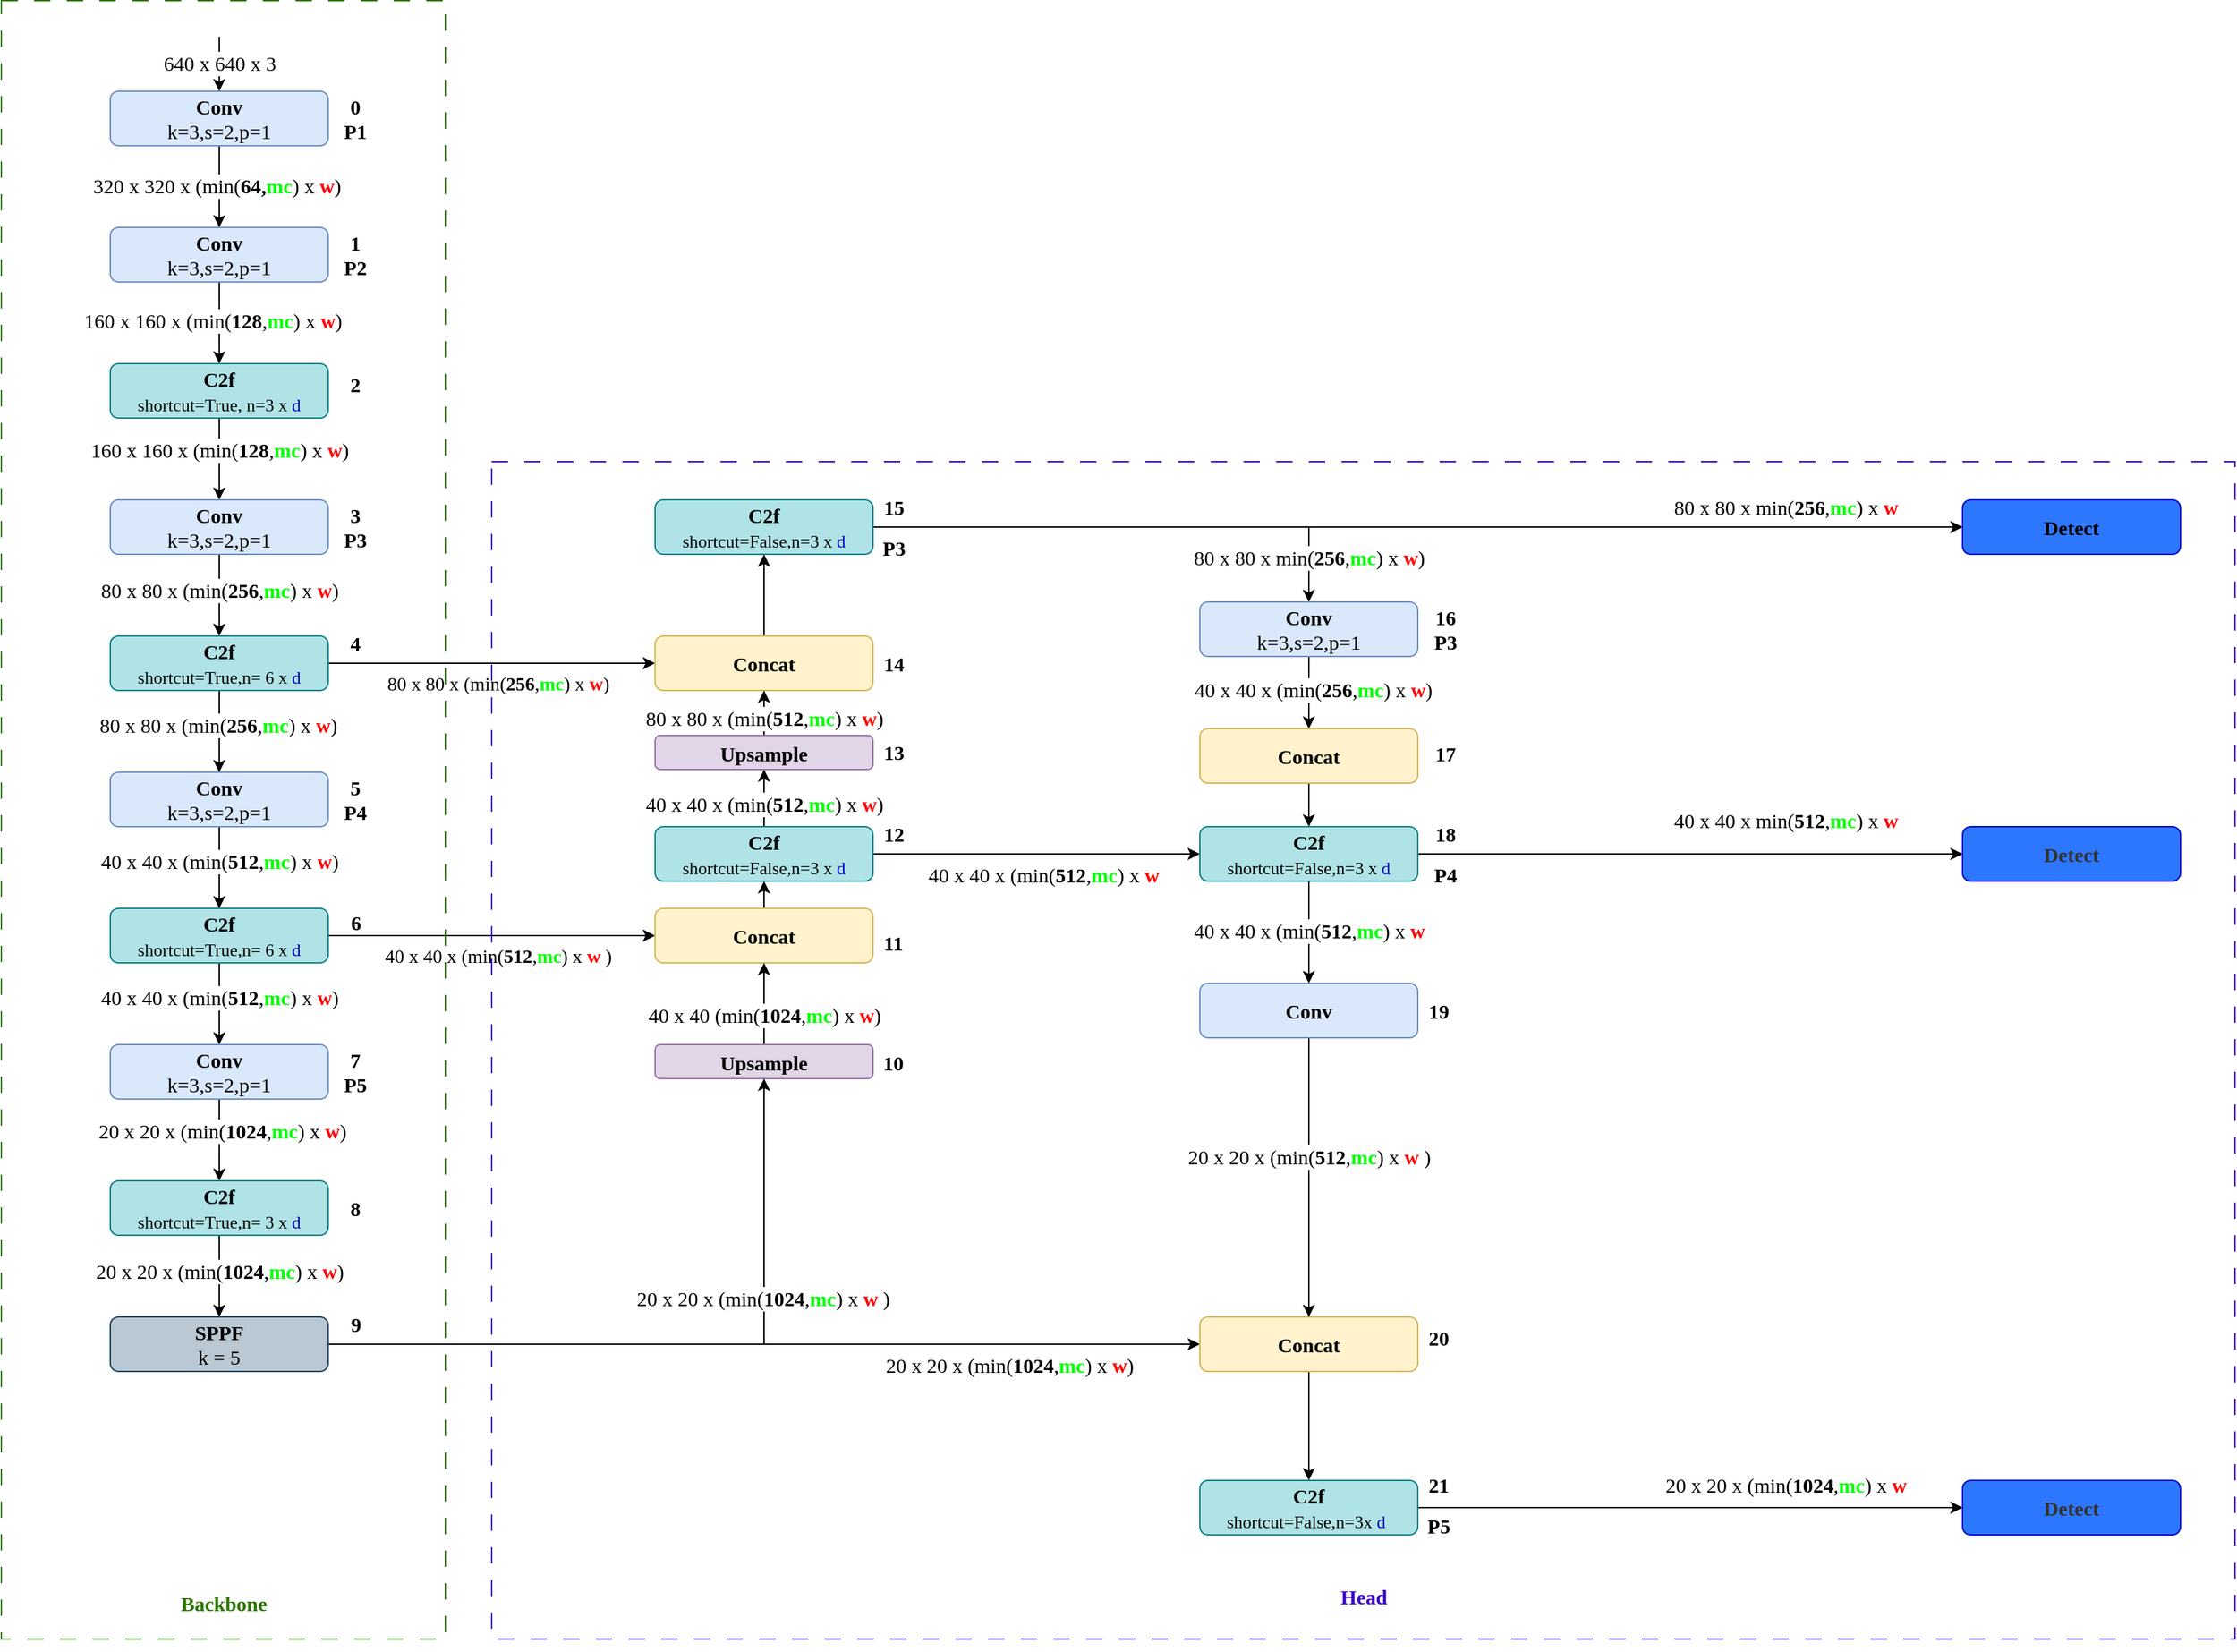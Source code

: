 <mxfile>
    <diagram id="m7DdTD2uF7JsQJq5TwqG" name="Page-1">
        <mxGraphModel dx="1920" dy="1423" grid="1" gridSize="10" guides="1" tooltips="1" connect="1" arrows="1" fold="1" page="0" pageScale="1" pageWidth="1200" pageHeight="1600" math="0" shadow="0">
            <root>
                <mxCell id="0"/>
                <mxCell id="1" parent="0"/>
                <mxCell id="4" value="" style="edgeStyle=none;html=1;fontFamily=Verdana;fontSize=15;" edge="1" parent="1" source="2" target="3">
                    <mxGeometry relative="1" as="geometry"/>
                </mxCell>
                <mxCell id="33" value="320 x 320 x (min(&lt;b&gt;64,&lt;font style=&quot;color: rgb(0, 255, 0);&quot;&gt;mc&lt;/font&gt;&lt;/b&gt;) x &lt;b&gt;&lt;font style=&quot;color: rgb(255, 0, 0);&quot;&gt;w&lt;/font&gt;&lt;/b&gt;)" style="edgeLabel;html=1;align=center;verticalAlign=middle;resizable=0;points=[];fontFamily=Verdana;fontSize=15;" vertex="1" connectable="0" parent="4">
                    <mxGeometry x="-0.033" y="-2" relative="1" as="geometry">
                        <mxPoint as="offset"/>
                    </mxGeometry>
                </mxCell>
                <mxCell id="2" value="&lt;b&gt;&lt;font&gt;Conv&lt;/font&gt;&lt;/b&gt;&lt;div&gt;&lt;font&gt;k=3,s=2,p=1&lt;/font&gt;&lt;/div&gt;" style="rounded=1;whiteSpace=wrap;html=1;fillColor=#dae8fc;strokeColor=#6c8ebf;fontFamily=Verdana;fontSize=15;" vertex="1" parent="1">
                    <mxGeometry x="80" y="80" width="160" height="40" as="geometry"/>
                </mxCell>
                <mxCell id="6" value="" style="edgeStyle=none;html=1;fontFamily=Verdana;fontSize=15;" edge="1" parent="1" source="3" target="5">
                    <mxGeometry relative="1" as="geometry"/>
                </mxCell>
                <mxCell id="36" value="160 x 160 x (min(&lt;b&gt;128&lt;/b&gt;,&lt;b&gt;&lt;font style=&quot;color: rgb(0, 255, 0);&quot;&gt;mc&lt;/font&gt;&lt;/b&gt;) x &lt;b&gt;&lt;font style=&quot;color: rgb(255, 0, 0);&quot;&gt;w&lt;/font&gt;&lt;/b&gt;)" style="edgeLabel;html=1;align=center;verticalAlign=middle;resizable=0;points=[];fontFamily=Verdana;fontSize=15;" vertex="1" connectable="0" parent="6">
                    <mxGeometry x="-0.283" y="-1" relative="1" as="geometry">
                        <mxPoint x="-4" y="6" as="offset"/>
                    </mxGeometry>
                </mxCell>
                <mxCell id="3" value="&lt;b&gt;&lt;font&gt;Conv&lt;/font&gt;&lt;/b&gt;&lt;div&gt;&lt;font&gt;k=3,s=2,p=1&lt;/font&gt;&lt;/div&gt;" style="rounded=1;whiteSpace=wrap;html=1;fillColor=#dae8fc;strokeColor=#6c8ebf;fontFamily=Verdana;fontSize=15;" vertex="1" parent="1">
                    <mxGeometry x="80" y="180" width="160" height="40" as="geometry"/>
                </mxCell>
                <mxCell id="8" value="" style="edgeStyle=none;html=1;fontFamily=Verdana;fontSize=15;" edge="1" parent="1" source="5" target="7">
                    <mxGeometry relative="1" as="geometry"/>
                </mxCell>
                <mxCell id="38" value="160 x 160 x (min(&lt;b&gt;128&lt;/b&gt;,&lt;b&gt;&lt;font style=&quot;color: rgb(0, 255, 0);&quot;&gt;mc&lt;/font&gt;&lt;/b&gt;) x &lt;b&gt;&lt;font style=&quot;color: rgb(255, 0, 0);&quot;&gt;w&lt;/font&gt;&lt;/b&gt;)" style="edgeLabel;html=1;align=center;verticalAlign=middle;resizable=0;points=[];fontFamily=Verdana;fontSize=15;" vertex="1" connectable="0" parent="8">
                    <mxGeometry x="-0.233" relative="1" as="geometry">
                        <mxPoint as="offset"/>
                    </mxGeometry>
                </mxCell>
                <mxCell id="5" value="&lt;b&gt;&lt;font&gt;C2f&lt;/font&gt;&lt;/b&gt;&lt;div&gt;&lt;font style=&quot;font-size: 13px;&quot;&gt;shortcut=True, n=3 x&amp;nbsp;&lt;font style=&quot;color: rgb(0, 0, 204);&quot;&gt;d&lt;/font&gt;&lt;/font&gt;&lt;/div&gt;" style="rounded=1;whiteSpace=wrap;html=1;fillColor=#b0e3e6;strokeColor=#0e8088;align=center;fontFamily=Verdana;fontSize=15;" vertex="1" parent="1">
                    <mxGeometry x="80" y="280" width="160" height="40" as="geometry"/>
                </mxCell>
                <mxCell id="10" value="" style="edgeStyle=none;html=1;fontFamily=Verdana;fontSize=15;" edge="1" parent="1" source="7" target="9">
                    <mxGeometry relative="1" as="geometry"/>
                </mxCell>
                <mxCell id="39" value="80 x 80 x (min(&lt;b&gt;256&lt;/b&gt;,&lt;b&gt;&lt;font style=&quot;color: rgb(0, 255, 0);&quot;&gt;mc&lt;/font&gt;&lt;/b&gt;) x &lt;b&gt;&lt;font style=&quot;color: rgb(255, 0, 0);&quot;&gt;w&lt;/font&gt;&lt;/b&gt;)" style="edgeLabel;html=1;align=center;verticalAlign=middle;resizable=0;points=[];fontFamily=Verdana;fontSize=15;" vertex="1" connectable="0" parent="10">
                    <mxGeometry x="-0.133" relative="1" as="geometry">
                        <mxPoint as="offset"/>
                    </mxGeometry>
                </mxCell>
                <mxCell id="7" value="&lt;b&gt;Conv&lt;/b&gt;&lt;div&gt;&lt;font&gt;k=3,s=2,p=1&lt;/font&gt;&lt;/div&gt;" style="rounded=1;whiteSpace=wrap;html=1;fillColor=#dae8fc;strokeColor=#6c8ebf;fontFamily=Verdana;fontSize=15;" vertex="1" parent="1">
                    <mxGeometry x="80" y="380" width="160" height="40" as="geometry"/>
                </mxCell>
                <mxCell id="12" value="" style="edgeStyle=none;html=1;fontFamily=Verdana;fontSize=15;" edge="1" parent="1" source="9" target="11">
                    <mxGeometry relative="1" as="geometry"/>
                </mxCell>
                <mxCell id="40" value="80 x 80 x (min(&lt;b&gt;256&lt;/b&gt;,&lt;b&gt;&lt;font style=&quot;color: rgb(0, 255, 0);&quot;&gt;mc&lt;/font&gt;&lt;/b&gt;) x &lt;b&gt;&lt;font style=&quot;color: rgb(255, 0, 0);&quot;&gt;w&lt;/font&gt;&lt;/b&gt;)" style="edgeLabel;html=1;align=center;verticalAlign=middle;resizable=0;points=[];fontFamily=Verdana;fontSize=15;" vertex="1" connectable="0" parent="12">
                    <mxGeometry x="-0.183" y="-1" relative="1" as="geometry">
                        <mxPoint as="offset"/>
                    </mxGeometry>
                </mxCell>
                <mxCell id="54" value="" style="edgeStyle=none;html=1;fontFamily=Verdana;fontSize=15;" edge="1" parent="1" source="9" target="53">
                    <mxGeometry relative="1" as="geometry"/>
                </mxCell>
                <mxCell id="9" value="&lt;b&gt;&lt;font&gt;C2f&lt;/font&gt;&lt;/b&gt;&lt;div&gt;&lt;font style=&quot;font-size: 13px;&quot;&gt;shortcut=True,n= 6 x &lt;font style=&quot;color: rgb(0, 0, 204);&quot;&gt;d&lt;/font&gt;&lt;/font&gt;&lt;/div&gt;" style="rounded=1;whiteSpace=wrap;html=1;fillColor=#b0e3e6;strokeColor=#0e8088;fontFamily=Verdana;fontSize=15;" vertex="1" parent="1">
                    <mxGeometry x="80" y="480" width="160" height="40" as="geometry"/>
                </mxCell>
                <mxCell id="14" value="" style="edgeStyle=none;html=1;fontFamily=Verdana;fontSize=15;" edge="1" parent="1" source="11" target="13">
                    <mxGeometry relative="1" as="geometry"/>
                </mxCell>
                <mxCell id="41" value="40 x 40 x (min(&lt;b&gt;512&lt;/b&gt;,&lt;b&gt;&lt;font style=&quot;color: rgb(0, 255, 0);&quot;&gt;mc&lt;/font&gt;&lt;/b&gt;) x &lt;b&gt;&lt;font style=&quot;color: rgb(255, 0, 0);&quot;&gt;w&lt;/font&gt;&lt;/b&gt;)" style="edgeLabel;html=1;align=center;verticalAlign=middle;resizable=0;points=[];fontFamily=Verdana;fontSize=15;" vertex="1" connectable="0" parent="14">
                    <mxGeometry x="-0.183" relative="1" as="geometry">
                        <mxPoint as="offset"/>
                    </mxGeometry>
                </mxCell>
                <mxCell id="11" value="&lt;b&gt;&lt;font&gt;Conv&lt;/font&gt;&lt;/b&gt;&lt;div&gt;&lt;font&gt;k=3,s=2,p=1&lt;/font&gt;&lt;/div&gt;" style="rounded=1;whiteSpace=wrap;html=1;fillColor=#dae8fc;strokeColor=#6c8ebf;fontFamily=Verdana;fontSize=15;" vertex="1" parent="1">
                    <mxGeometry x="80" y="580" width="160" height="40" as="geometry"/>
                </mxCell>
                <mxCell id="16" value="" style="edgeStyle=none;html=1;fontFamily=Verdana;fontSize=15;" edge="1" parent="1" source="13" target="15">
                    <mxGeometry relative="1" as="geometry"/>
                </mxCell>
                <mxCell id="42" value="40 x 40 x (min(&lt;b&gt;512&lt;/b&gt;,&lt;b&gt;&lt;font style=&quot;color: rgb(0, 255, 0);&quot;&gt;mc&lt;/font&gt;&lt;/b&gt;) x &lt;b&gt;&lt;font style=&quot;color: rgb(255, 0, 0);&quot;&gt;w&lt;/font&gt;&lt;/b&gt;)" style="edgeLabel;html=1;align=center;verticalAlign=middle;resizable=0;points=[];fontFamily=Verdana;fontSize=15;" vertex="1" connectable="0" parent="16">
                    <mxGeometry x="-0.033" y="-1" relative="1" as="geometry">
                        <mxPoint x="1" y="-4" as="offset"/>
                    </mxGeometry>
                </mxCell>
                <mxCell id="59" value="" style="edgeStyle=none;html=1;fontFamily=Verdana;fontSize=15;" edge="1" parent="1" source="13" target="58">
                    <mxGeometry relative="1" as="geometry"/>
                </mxCell>
                <mxCell id="13" value="&lt;b&gt;&lt;font&gt;C2f&lt;/font&gt;&lt;/b&gt;&lt;div&gt;&lt;font style=&quot;font-size: 13px;&quot;&gt;shortcut=True,n= 6 x &lt;font style=&quot;color: rgb(0, 0, 204);&quot;&gt;d&lt;/font&gt;&lt;/font&gt;&lt;/div&gt;" style="rounded=1;whiteSpace=wrap;html=1;fillColor=#b0e3e6;strokeColor=#0e8088;fontFamily=Verdana;fontSize=15;" vertex="1" parent="1">
                    <mxGeometry x="80" y="680" width="160" height="40" as="geometry"/>
                </mxCell>
                <mxCell id="18" value="" style="edgeStyle=none;html=1;fontFamily=Verdana;fontSize=15;" edge="1" parent="1" source="15" target="17">
                    <mxGeometry relative="1" as="geometry"/>
                </mxCell>
                <mxCell id="43" value="20 x 20 x (min(&lt;b&gt;1024&lt;/b&gt;,&lt;b&gt;&lt;font style=&quot;color: rgb(0, 255, 0);&quot;&gt;mc&lt;/font&gt;&lt;/b&gt;) x &lt;b&gt;&lt;font style=&quot;color: rgb(255, 0, 0);&quot;&gt;w&lt;/font&gt;&lt;/b&gt;)" style="edgeLabel;html=1;align=center;verticalAlign=middle;resizable=0;points=[];fontFamily=Verdana;fontSize=15;" vertex="1" connectable="0" parent="18">
                    <mxGeometry x="-0.233" y="2" relative="1" as="geometry">
                        <mxPoint as="offset"/>
                    </mxGeometry>
                </mxCell>
                <mxCell id="15" value="&lt;b&gt;&lt;font&gt;Conv&lt;/font&gt;&lt;/b&gt;&lt;div&gt;&lt;font&gt;k=3,s=2,p=1&lt;/font&gt;&lt;/div&gt;" style="rounded=1;whiteSpace=wrap;html=1;fillColor=#dae8fc;strokeColor=#6c8ebf;fontFamily=Verdana;fontSize=15;" vertex="1" parent="1">
                    <mxGeometry x="80" y="780" width="160" height="40" as="geometry"/>
                </mxCell>
                <mxCell id="20" value="" style="edgeStyle=none;html=1;fontFamily=Verdana;fontSize=15;" edge="1" parent="1" source="17" target="19">
                    <mxGeometry relative="1" as="geometry"/>
                </mxCell>
                <mxCell id="44" value="20 x 20 x (min(&lt;b&gt;1024&lt;/b&gt;,&lt;b&gt;&lt;font style=&quot;color: rgb(0, 255, 0);&quot;&gt;mc&lt;/font&gt;&lt;/b&gt;) x &lt;b&gt;&lt;font style=&quot;color: rgb(255, 0, 0);&quot;&gt;w&lt;/font&gt;&lt;/b&gt;)" style="edgeLabel;html=1;align=center;verticalAlign=middle;resizable=0;points=[];fontFamily=Verdana;fontSize=15;" vertex="1" connectable="0" parent="20">
                    <mxGeometry x="-0.133" relative="1" as="geometry">
                        <mxPoint as="offset"/>
                    </mxGeometry>
                </mxCell>
                <mxCell id="17" value="&lt;b&gt;&lt;font&gt;C2f&lt;/font&gt;&lt;/b&gt;&lt;div&gt;&lt;span style=&quot;background-color: transparent;&quot;&gt;&lt;font style=&quot;font-size: 13px;&quot;&gt;shortcut=True,n= 3 x&amp;nbsp;&lt;font style=&quot;color: rgb(0, 0, 204);&quot;&gt;d&lt;/font&gt;&lt;/font&gt;&lt;/span&gt;&lt;/div&gt;" style="rounded=1;whiteSpace=wrap;html=1;fillColor=#b0e3e6;strokeColor=#0e8088;fontFamily=Verdana;fontSize=15;" vertex="1" parent="1">
                    <mxGeometry x="80" y="880" width="160" height="40" as="geometry"/>
                </mxCell>
                <mxCell id="81" value="" style="edgeStyle=none;html=1;fontFamily=Verdana;fontSize=15;" edge="1" parent="1" source="19" target="80">
                    <mxGeometry relative="1" as="geometry"/>
                </mxCell>
                <mxCell id="19" value="&lt;b&gt;&lt;font&gt;SPPF&lt;/font&gt;&lt;/b&gt;&lt;div&gt;&lt;font&gt;k = 5&lt;/font&gt;&lt;/div&gt;" style="rounded=1;whiteSpace=wrap;html=1;fillColor=#bac8d3;strokeColor=#23445d;fontFamily=Verdana;fontSize=15;" vertex="1" parent="1">
                    <mxGeometry x="80" y="980" width="160" height="40" as="geometry"/>
                </mxCell>
                <mxCell id="21" value="" style="endArrow=classic;html=1;entryX=0.5;entryY=0;entryDx=0;entryDy=0;rounded=1;curved=0;verticalAlign=middle;horizontal=1;fontFamily=Verdana;fontSize=15;" edge="1" parent="1" target="2">
                    <mxGeometry width="50" height="50" relative="1" as="geometry">
                        <mxPoint x="160" y="40" as="sourcePoint"/>
                        <mxPoint x="134.72" y="80" as="targetPoint"/>
                    </mxGeometry>
                </mxCell>
                <mxCell id="26" value="Text" style="edgeLabel;html=1;align=center;verticalAlign=middle;resizable=0;points=[];fontFamily=Verdana;fontSize=15;" vertex="1" connectable="0" parent="21">
                    <mxGeometry x="-0.067" relative="1" as="geometry">
                        <mxPoint as="offset"/>
                    </mxGeometry>
                </mxCell>
                <mxCell id="27" value="640 x 640 x 3" style="edgeLabel;html=1;align=center;verticalAlign=middle;resizable=0;points=[];fontFamily=Verdana;fontSize=15;" vertex="1" connectable="0" parent="21">
                    <mxGeometry x="-0.067" y="3" relative="1" as="geometry">
                        <mxPoint x="-3" as="offset"/>
                    </mxGeometry>
                </mxCell>
                <mxCell id="28" value="&lt;b&gt;&lt;font&gt;0&lt;/font&gt;&lt;/b&gt;&lt;div&gt;&lt;b&gt;&lt;font&gt;P1&lt;/font&gt;&lt;/b&gt;&lt;/div&gt;" style="text;html=1;align=center;verticalAlign=middle;whiteSpace=wrap;rounded=0;fontFamily=Verdana;fontSize=15;" vertex="1" parent="1">
                    <mxGeometry x="230" y="85" width="60" height="30" as="geometry"/>
                </mxCell>
                <mxCell id="29" value="&lt;font&gt;&lt;b&gt;1&lt;/b&gt;&lt;br&gt;&lt;/font&gt;&lt;div&gt;&lt;b&gt;&lt;font&gt;P2&lt;/font&gt;&lt;/b&gt;&lt;/div&gt;" style="text;html=1;align=center;verticalAlign=middle;whiteSpace=wrap;rounded=0;fontFamily=Verdana;fontSize=15;" vertex="1" parent="1">
                    <mxGeometry x="245" y="185" width="30" height="30" as="geometry"/>
                </mxCell>
                <mxCell id="30" value="&lt;b style=&quot;background-color: transparent;&quot;&gt;&lt;font&gt;2&lt;/font&gt;&lt;/b&gt;" style="text;html=1;align=center;verticalAlign=middle;whiteSpace=wrap;rounded=0;fontFamily=Verdana;fontSize=15;" vertex="1" parent="1">
                    <mxGeometry x="230" y="280" width="60" height="30" as="geometry"/>
                </mxCell>
                <mxCell id="31" value="&lt;font&gt;&lt;b&gt;3&lt;/b&gt;&lt;br&gt;&lt;/font&gt;&lt;div&gt;&lt;b&gt;&lt;font&gt;P3&lt;/font&gt;&lt;/b&gt;&lt;/div&gt;" style="text;html=1;align=center;verticalAlign=middle;whiteSpace=wrap;rounded=0;fontFamily=Verdana;fontSize=15;" vertex="1" parent="1">
                    <mxGeometry x="230" y="385" width="60" height="30" as="geometry"/>
                </mxCell>
                <mxCell id="32" value="&lt;font&gt;&lt;b&gt;4&lt;/b&gt;&lt;/font&gt;" style="text;html=1;align=center;verticalAlign=middle;whiteSpace=wrap;rounded=0;fontFamily=Verdana;fontSize=15;" vertex="1" parent="1">
                    <mxGeometry x="230" y="470" width="60" height="30" as="geometry"/>
                </mxCell>
                <mxCell id="45" value="&lt;font&gt;&lt;b&gt;5&lt;/b&gt;&lt;/font&gt;&lt;div&gt;&lt;font&gt;&lt;b&gt;P4&lt;/b&gt;&lt;/font&gt;&lt;/div&gt;" style="text;html=1;align=center;verticalAlign=middle;whiteSpace=wrap;rounded=0;fontFamily=Verdana;fontSize=15;" vertex="1" parent="1">
                    <mxGeometry x="230" y="585" width="60" height="30" as="geometry"/>
                </mxCell>
                <mxCell id="47" value="&lt;font&gt;&lt;b&gt;7&lt;/b&gt;&lt;/font&gt;&lt;div&gt;&lt;font&gt;&lt;b&gt;P5&lt;/b&gt;&lt;/font&gt;&lt;/div&gt;" style="text;html=1;align=center;verticalAlign=middle;whiteSpace=wrap;rounded=0;fontFamily=Verdana;fontSize=15;" vertex="1" parent="1">
                    <mxGeometry x="230" y="785" width="60" height="30" as="geometry"/>
                </mxCell>
                <mxCell id="48" value="&lt;font&gt;&lt;b&gt;8&lt;/b&gt;&lt;/font&gt;" style="text;html=1;align=center;verticalAlign=middle;whiteSpace=wrap;rounded=0;fontFamily=Verdana;fontSize=15;" vertex="1" parent="1">
                    <mxGeometry x="230" y="885" width="60" height="30" as="geometry"/>
                </mxCell>
                <mxCell id="63" value="" style="edgeStyle=none;html=1;fontFamily=Verdana;fontSize=15;" edge="1" parent="1" source="53" target="62">
                    <mxGeometry relative="1" as="geometry"/>
                </mxCell>
                <mxCell id="53" value="&lt;b&gt;Concat&lt;/b&gt;" style="rounded=1;whiteSpace=wrap;html=1;fillColor=#fff2cc;strokeColor=#d6b656;fontFamily=Verdana;fontSize=15;" vertex="1" parent="1">
                    <mxGeometry x="480" y="480" width="160" height="40" as="geometry"/>
                </mxCell>
                <mxCell id="55" value="&lt;font style=&quot;font-size: 14px;&quot;&gt;80 x 80 x (min(&lt;b&gt;256&lt;/b&gt;,&lt;b&gt;&lt;font style=&quot;color: rgb(0, 255, 0);&quot;&gt;mc&lt;/font&gt;&lt;/b&gt;) x &lt;b&gt;&lt;font style=&quot;color: rgb(255, 0, 0);&quot;&gt;w&lt;/font&gt;&lt;/b&gt;)&lt;/font&gt;" style="text;html=1;align=center;verticalAlign=middle;whiteSpace=wrap;rounded=0;fontFamily=Verdana;fontSize=15;" vertex="1" parent="1">
                    <mxGeometry x="245" y="500" width="240" height="30" as="geometry"/>
                </mxCell>
                <mxCell id="65" value="" style="edgeStyle=none;html=1;fontFamily=Verdana;fontSize=15;" edge="1" parent="1" source="58" target="64">
                    <mxGeometry relative="1" as="geometry"/>
                </mxCell>
                <mxCell id="58" value="&lt;b&gt;Concat&lt;/b&gt;" style="rounded=1;whiteSpace=wrap;html=1;fillColor=#fff2cc;strokeColor=#d6b656;fontFamily=Verdana;fontSize=15;" vertex="1" parent="1">
                    <mxGeometry x="480" y="680" width="160" height="40" as="geometry"/>
                </mxCell>
                <mxCell id="60" value="&lt;font style=&quot;font-size: 14px;&quot;&gt;40 x 40 x (min(&lt;b&gt;&lt;font style=&quot;color: rgb(0, 0, 0);&quot;&gt;512&lt;/font&gt;&lt;/b&gt;,&lt;b&gt;&lt;font style=&quot;color: rgb(0, 255, 0);&quot;&gt;mc&lt;/font&gt;&lt;/b&gt;) x &lt;b&gt;&lt;font style=&quot;color: rgb(255, 0, 0);&quot;&gt;w &lt;/font&gt;&lt;/b&gt;)&lt;/font&gt;" style="text;html=1;align=center;verticalAlign=middle;whiteSpace=wrap;rounded=0;fontFamily=Verdana;fontSize=15;" vertex="1" parent="1">
                    <mxGeometry x="245" y="710" width="240" height="10" as="geometry"/>
                </mxCell>
                <mxCell id="99" value="" style="edgeStyle=none;html=1;fontFamily=Verdana;fontSize=15;" edge="1" parent="1" source="62" target="98">
                    <mxGeometry relative="1" as="geometry">
                        <Array as="points">
                            <mxPoint x="680" y="400"/>
                        </Array>
                    </mxGeometry>
                </mxCell>
                <mxCell id="62" value="&lt;b&gt;&lt;font&gt;C2f&lt;/font&gt;&lt;/b&gt;&lt;div&gt;&lt;font style=&quot;font-size: 13px;&quot;&gt;shortcut=False,n=3 x &lt;font style=&quot;color: rgb(0, 0, 204);&quot;&gt;d&lt;/font&gt;&lt;/font&gt;&lt;/div&gt;" style="rounded=1;whiteSpace=wrap;html=1;fillColor=#b0e3e6;strokeColor=#0e8088;fontFamily=Verdana;fontSize=15;" vertex="1" parent="1">
                    <mxGeometry x="480" y="380" width="160" height="40" as="geometry"/>
                </mxCell>
                <mxCell id="75" value="" style="edgeStyle=none;html=1;fontFamily=Verdana;fontSize=15;" edge="1" parent="1" source="64" target="74">
                    <mxGeometry relative="1" as="geometry"/>
                </mxCell>
                <mxCell id="85" value="40 x 40 x (min(&lt;b&gt;512&lt;/b&gt;,&lt;b&gt;&lt;font style=&quot;color: rgb(0, 255, 0);&quot;&gt;mc&lt;/font&gt;&lt;/b&gt;) x &lt;b&gt;&lt;font style=&quot;color: rgb(255, 0, 0);&quot;&gt;w&lt;/font&gt;&lt;/b&gt;)" style="edgeLabel;html=1;align=center;verticalAlign=middle;resizable=0;points=[];fontFamily=Verdana;fontSize=15;" vertex="1" connectable="0" parent="75">
                    <mxGeometry x="-0.156" relative="1" as="geometry">
                        <mxPoint as="offset"/>
                    </mxGeometry>
                </mxCell>
                <mxCell id="90" value="" style="edgeStyle=none;html=1;fontFamily=Verdana;fontSize=15;" edge="1" parent="1" source="64" target="89">
                    <mxGeometry relative="1" as="geometry"/>
                </mxCell>
                <mxCell id="64" value="&lt;b&gt;&lt;font&gt;C2f&lt;/font&gt;&lt;/b&gt;&lt;div&gt;&lt;font style=&quot;font-size: 13px;&quot;&gt;shortcut=False,n=3 x&amp;nbsp;&lt;font style=&quot;color: rgb(0, 0, 204);&quot;&gt;d&lt;/font&gt;&lt;/font&gt;&lt;/div&gt;" style="rounded=1;whiteSpace=wrap;html=1;fillColor=#b0e3e6;strokeColor=#0e8088;fontFamily=Verdana;fontSize=15;" vertex="1" parent="1">
                    <mxGeometry x="480" y="620" width="160" height="40" as="geometry"/>
                </mxCell>
                <mxCell id="76" value="" style="edgeStyle=none;html=1;fontFamily=Verdana;fontSize=15;" edge="1" parent="1" source="74" target="53">
                    <mxGeometry relative="1" as="geometry"/>
                </mxCell>
                <mxCell id="86" value="80 x 80 x (min(&lt;b&gt;512&lt;/b&gt;,&lt;b&gt;&lt;font style=&quot;color: rgb(0, 255, 0);&quot;&gt;mc&lt;/font&gt;&lt;/b&gt;) x &lt;b&gt;&lt;font style=&quot;color: rgb(255, 0, 0);&quot;&gt;w&lt;/font&gt;&lt;/b&gt;)" style="edgeLabel;html=1;align=center;verticalAlign=middle;resizable=0;points=[];fontFamily=Verdana;fontSize=15;" vertex="1" connectable="0" parent="76">
                    <mxGeometry x="-0.167" relative="1" as="geometry">
                        <mxPoint as="offset"/>
                    </mxGeometry>
                </mxCell>
                <mxCell id="74" value="&lt;b&gt;Upsample&lt;/b&gt;" style="rounded=1;whiteSpace=wrap;html=1;fillColor=#e1d5e7;strokeColor=#9673a6;fontFamily=Verdana;fontSize=15;" vertex="1" parent="1">
                    <mxGeometry x="480" y="553" width="160" height="25" as="geometry"/>
                </mxCell>
                <mxCell id="78" value="" style="edgeStyle=none;html=1;fontFamily=Verdana;fontSize=15;" edge="1" parent="1" source="77" target="58">
                    <mxGeometry relative="1" as="geometry"/>
                </mxCell>
                <mxCell id="84" value="40 x 40 (min(&lt;b&gt;1024&lt;/b&gt;,&lt;b&gt;&lt;font style=&quot;color: rgb(0, 255, 0);&quot;&gt;mc&lt;/font&gt;&lt;/b&gt;) x &lt;b&gt;&lt;font style=&quot;color: rgb(255, 0, 0);&quot;&gt;w&lt;/font&gt;&lt;/b&gt;)" style="edgeLabel;html=1;align=center;verticalAlign=middle;resizable=0;points=[];fontFamily=Verdana;fontSize=15;" vertex="1" connectable="0" parent="78">
                    <mxGeometry x="-0.244" relative="1" as="geometry">
                        <mxPoint as="offset"/>
                    </mxGeometry>
                </mxCell>
                <mxCell id="77" value="&lt;b&gt;Upsample&lt;/b&gt;" style="rounded=1;whiteSpace=wrap;html=1;fillColor=#e1d5e7;strokeColor=#9673a6;fontFamily=Verdana;fontSize=15;" vertex="1" parent="1">
                    <mxGeometry x="480" y="780" width="160" height="25" as="geometry"/>
                </mxCell>
                <mxCell id="107" value="" style="edgeStyle=none;html=1;fontFamily=Verdana;fontSize=15;" edge="1" parent="1" source="80" target="106">
                    <mxGeometry relative="1" as="geometry"/>
                </mxCell>
                <mxCell id="80" value="&lt;b&gt;Concat&lt;/b&gt;" style="rounded=1;whiteSpace=wrap;html=1;fillColor=#fff2cc;strokeColor=#d6b656;fontFamily=Verdana;fontSize=15;" vertex="1" parent="1">
                    <mxGeometry x="880" y="980" width="160" height="40" as="geometry"/>
                </mxCell>
                <mxCell id="82" value="" style="endArrow=classic;html=1;entryX=0.5;entryY=1;entryDx=0;entryDy=0;fontFamily=Verdana;fontSize=15;" edge="1" parent="1" target="77">
                    <mxGeometry width="50" height="50" relative="1" as="geometry">
                        <mxPoint x="560" y="1000" as="sourcePoint"/>
                        <mxPoint x="470" y="950" as="targetPoint"/>
                    </mxGeometry>
                </mxCell>
                <mxCell id="83" value="20 x 20 x (min(&lt;b&gt;1024&lt;/b&gt;,&lt;b&gt;&lt;font style=&quot;color: rgb(0, 255, 0);&quot;&gt;mc&lt;/font&gt;&lt;/b&gt;) x &lt;b&gt;&lt;font style=&quot;color: rgb(255, 0, 0);&quot;&gt;w &lt;/font&gt;&lt;/b&gt;)" style="edgeLabel;html=1;align=center;verticalAlign=middle;resizable=0;points=[];fontFamily=Verdana;fontSize=15;" vertex="1" connectable="0" parent="82">
                    <mxGeometry x="-0.644" y="1" relative="1" as="geometry">
                        <mxPoint as="offset"/>
                    </mxGeometry>
                </mxCell>
                <mxCell id="87" value="&lt;font&gt;&lt;b&gt;10&lt;/b&gt;&lt;/font&gt;" style="text;html=1;align=center;verticalAlign=middle;whiteSpace=wrap;rounded=0;fontFamily=Verdana;fontSize=15;" vertex="1" parent="1">
                    <mxGeometry x="625" y="777.5" width="60" height="30" as="geometry"/>
                </mxCell>
                <mxCell id="88" value="&lt;font&gt;&lt;b&gt;11&lt;/b&gt;&lt;/font&gt;" style="text;html=1;align=center;verticalAlign=middle;whiteSpace=wrap;rounded=0;fontFamily=Verdana;fontSize=15;" vertex="1" parent="1">
                    <mxGeometry x="625" y="690" width="60" height="30" as="geometry"/>
                </mxCell>
                <mxCell id="103" value="" style="edgeStyle=none;html=1;fontFamily=Verdana;fontSize=15;" edge="1" parent="1" source="89" target="102">
                    <mxGeometry relative="1" as="geometry"/>
                </mxCell>
                <mxCell id="121" value="40 x 40 x (min(&lt;b&gt;512&lt;/b&gt;,&lt;b&gt;&lt;font style=&quot;color: rgb(0, 255, 0);&quot;&gt;mc&lt;/font&gt;&lt;/b&gt;) x &lt;b&gt;&lt;font style=&quot;color: rgb(255, 0, 0);&quot;&gt;w&lt;/font&gt;&lt;/b&gt;" style="edgeLabel;html=1;align=center;verticalAlign=middle;resizable=0;points=[];fontFamily=Verdana;fontSize=15;" vertex="1" connectable="0" parent="103">
                    <mxGeometry x="-0.048" relative="1" as="geometry">
                        <mxPoint as="offset"/>
                    </mxGeometry>
                </mxCell>
                <mxCell id="128" value="" style="edgeStyle=none;html=1;fontFamily=Verdana;fontSize=15;" edge="1" parent="1" source="89" target="127">
                    <mxGeometry relative="1" as="geometry"/>
                </mxCell>
                <mxCell id="89" value="&lt;font&gt;&lt;b&gt;C2f&lt;/b&gt;&lt;/font&gt;&lt;div&gt;&lt;font style=&quot;font-size: 13px;&quot;&gt;shortcut=False,n=3 x &lt;font style=&quot;color: rgb(0, 0, 204);&quot;&gt;d&lt;/font&gt;&lt;/font&gt;&lt;/div&gt;" style="rounded=1;whiteSpace=wrap;html=1;fillColor=#b0e3e6;strokeColor=#0e8088;fontFamily=Verdana;fontSize=15;" vertex="1" parent="1">
                    <mxGeometry x="880" y="620" width="160" height="40" as="geometry"/>
                </mxCell>
                <mxCell id="91" value="&lt;font&gt;&lt;b&gt;12&lt;/b&gt;&lt;/font&gt;" style="text;html=1;align=center;verticalAlign=middle;resizable=0;points=[];autosize=1;strokeColor=none;fillColor=none;fontFamily=Verdana;fontSize=15;" vertex="1" parent="1">
                    <mxGeometry x="635" y="610" width="40" height="30" as="geometry"/>
                </mxCell>
                <mxCell id="92" value="&lt;b&gt;&lt;font&gt;6&lt;/font&gt;&lt;/b&gt;" style="text;html=1;align=center;verticalAlign=middle;resizable=0;points=[];autosize=1;strokeColor=none;fillColor=none;fontFamily=Verdana;fontSize=15;" vertex="1" parent="1">
                    <mxGeometry x="245" y="675" width="30" height="30" as="geometry"/>
                </mxCell>
                <mxCell id="93" value="&lt;font&gt;&lt;b&gt;9&lt;/b&gt;&lt;/font&gt;" style="text;html=1;align=center;verticalAlign=middle;resizable=0;points=[];autosize=1;strokeColor=none;fillColor=none;fontFamily=Verdana;fontSize=15;" vertex="1" parent="1">
                    <mxGeometry x="245" y="970" width="30" height="30" as="geometry"/>
                </mxCell>
                <mxCell id="94" value="&lt;font&gt;40 x 40 x (min(&lt;b&gt;512&lt;/b&gt;,&lt;b&gt;&lt;font style=&quot;color: rgb(0, 255, 0);&quot;&gt;mc&lt;/font&gt;&lt;/b&gt;) x &lt;b&gt;&lt;font style=&quot;color: rgb(255, 0, 0);&quot;&gt;w&lt;/font&gt;&lt;/b&gt;&lt;/font&gt;" style="text;html=1;align=center;verticalAlign=middle;resizable=0;points=[];autosize=1;strokeColor=none;fillColor=none;fontFamily=Verdana;fontSize=15;" vertex="1" parent="1">
                    <mxGeometry x="640" y="640" width="250" height="30" as="geometry"/>
                </mxCell>
                <mxCell id="95" value="&lt;font&gt;20 x 20 x (min(&lt;b&gt;1024&lt;/b&gt;,&lt;b&gt;&lt;font style=&quot;color: rgb(0, 255, 0);&quot;&gt;mc&lt;/font&gt;&lt;/b&gt;) x &lt;b&gt;&lt;font style=&quot;color: rgb(255, 0, 0);&quot;&gt;w&lt;/font&gt;&lt;/b&gt;)&lt;/font&gt;" style="text;html=1;align=center;verticalAlign=middle;resizable=0;points=[];autosize=1;strokeColor=none;fillColor=none;fontFamily=Verdana;fontSize=15;" vertex="1" parent="1">
                    <mxGeometry x="610" y="1000" width="260" height="30" as="geometry"/>
                </mxCell>
                <mxCell id="96" value="&lt;b&gt;&lt;font&gt;13&lt;/font&gt;&lt;/b&gt;" style="text;html=1;align=center;verticalAlign=middle;resizable=0;points=[];autosize=1;strokeColor=none;fillColor=none;fontFamily=Verdana;fontSize=15;" vertex="1" parent="1">
                    <mxGeometry x="635" y="550" width="40" height="30" as="geometry"/>
                </mxCell>
                <mxCell id="97" value="&lt;b&gt;&lt;font&gt;14&lt;/font&gt;&lt;/b&gt;" style="text;html=1;align=center;verticalAlign=middle;resizable=0;points=[];autosize=1;strokeColor=none;fillColor=none;fontFamily=Verdana;fontSize=15;" vertex="1" parent="1">
                    <mxGeometry x="635" y="485" width="40" height="30" as="geometry"/>
                </mxCell>
                <mxCell id="98" value="&lt;b&gt;Detect&lt;/b&gt;" style="rounded=1;whiteSpace=wrap;html=1;fontFamily=Verdana;fontSize=15;fillColor=#2D77FF;strokeColor=#0000CC;" vertex="1" parent="1">
                    <mxGeometry x="1440" y="380" width="160" height="40" as="geometry"/>
                </mxCell>
                <mxCell id="100" value="&lt;b&gt;&lt;font&gt;15&lt;/font&gt;&lt;/b&gt;" style="text;html=1;align=center;verticalAlign=middle;resizable=0;points=[];autosize=1;strokeColor=none;fillColor=none;fontFamily=Verdana;fontSize=15;" vertex="1" parent="1">
                    <mxGeometry x="635" y="370" width="40" height="30" as="geometry"/>
                </mxCell>
                <mxCell id="101" value="&lt;font&gt;&lt;b&gt;P3&lt;/b&gt;&lt;/font&gt;" style="text;html=1;align=center;verticalAlign=middle;resizable=0;points=[];autosize=1;strokeColor=none;fillColor=none;fontFamily=Verdana;fontSize=15;" vertex="1" parent="1">
                    <mxGeometry x="630" y="400" width="50" height="30" as="geometry"/>
                </mxCell>
                <mxCell id="105" value="" style="edgeStyle=none;html=1;entryX=0.5;entryY=0;entryDx=0;entryDy=0;fontFamily=Verdana;fontSize=15;" edge="1" parent="1" source="102" target="80">
                    <mxGeometry relative="1" as="geometry">
                        <mxPoint x="685" y="860" as="targetPoint"/>
                    </mxGeometry>
                </mxCell>
                <mxCell id="120" value="20 x 20 x (min(&lt;b&gt;512&lt;/b&gt;,&lt;b&gt;&lt;font style=&quot;color: rgb(0, 255, 0);&quot;&gt;mc&lt;/font&gt;&lt;/b&gt;) x &lt;b&gt;&lt;font style=&quot;color: rgb(255, 0, 0);&quot;&gt;w &lt;/font&gt;&lt;/b&gt;)" style="edgeLabel;html=1;align=center;verticalAlign=middle;resizable=0;points=[];fontFamily=Verdana;fontSize=15;" vertex="1" connectable="0" parent="105">
                    <mxGeometry x="-0.152" relative="1" as="geometry">
                        <mxPoint as="offset"/>
                    </mxGeometry>
                </mxCell>
                <mxCell id="102" value="&lt;b&gt;Conv&lt;/b&gt;" style="rounded=1;whiteSpace=wrap;html=1;fillColor=#dae8fc;strokeColor=#6c8ebf;fontFamily=Verdana;fontSize=15;" vertex="1" parent="1">
                    <mxGeometry x="880" y="735" width="160" height="40" as="geometry"/>
                </mxCell>
                <mxCell id="110" value="" style="edgeStyle=none;html=1;fontFamily=Verdana;fontSize=15;" edge="1" parent="1" source="106" target="109">
                    <mxGeometry relative="1" as="geometry"/>
                </mxCell>
                <mxCell id="106" value="&lt;b&gt;C2f&lt;/b&gt;&lt;div&gt;&lt;font&gt;&lt;font style=&quot;font-size: 13px;&quot;&gt;shortcut=False,n=3x&amp;nbsp;&lt;font style=&quot;color: rgb(0, 0, 204);&quot;&gt;d&lt;/font&gt;&lt;/font&gt;&lt;font style=&quot;font-weight: bold; color: rgb(0, 0, 204);&quot;&gt;&lt;span&gt;&amp;nbsp;&lt;/span&gt;&lt;/font&gt;&lt;/font&gt;&lt;/div&gt;" style="rounded=1;whiteSpace=wrap;html=1;fillColor=#b0e3e6;strokeColor=#0e8088;fontFamily=Verdana;fontSize=15;" vertex="1" parent="1">
                    <mxGeometry x="880" y="1100" width="160" height="40" as="geometry"/>
                </mxCell>
                <mxCell id="109" value="&lt;b&gt;Detect&lt;/b&gt;" style="rounded=1;whiteSpace=wrap;html=1;fillColor=#2D77FF;strokeColor=#0000CC;fontColor=#333333;fontFamily=Verdana;fontSize=15;" vertex="1" parent="1">
                    <mxGeometry x="1440" y="1100" width="160" height="40" as="geometry"/>
                </mxCell>
                <mxCell id="111" value="&lt;font&gt;&lt;b&gt;21&lt;/b&gt;&lt;/font&gt;" style="text;html=1;align=center;verticalAlign=middle;resizable=0;points=[];autosize=1;strokeColor=none;fillColor=none;fontFamily=Verdana;fontSize=15;" vertex="1" parent="1">
                    <mxGeometry x="1035" y="1088" width="40" height="30" as="geometry"/>
                </mxCell>
                <mxCell id="112" value="&lt;font&gt;&lt;b&gt;P5&lt;/b&gt;&lt;/font&gt;" style="text;html=1;align=center;verticalAlign=middle;resizable=0;points=[];autosize=1;strokeColor=none;fillColor=none;fontFamily=Verdana;fontSize=15;" vertex="1" parent="1">
                    <mxGeometry x="1030" y="1118" width="50" height="30" as="geometry"/>
                </mxCell>
                <mxCell id="113" value="&lt;font&gt;20 x 20 x (min(&lt;b&gt;1024&lt;/b&gt;,&lt;b&gt;&lt;font style=&quot;color: rgb(0, 255, 0);&quot;&gt;mc&lt;/font&gt;&lt;/b&gt;) x &lt;b&gt;&lt;font style=&quot;color: rgb(255, 0, 0);&quot;&gt;w&lt;/font&gt;&lt;/b&gt;&lt;/font&gt;" style="text;html=1;align=center;verticalAlign=middle;resizable=0;points=[];autosize=1;strokeColor=none;fillColor=none;fontFamily=Verdana;fontSize=15;" vertex="1" parent="1">
                    <mxGeometry x="1180" y="1088" width="260" height="30" as="geometry"/>
                </mxCell>
                <mxCell id="114" value="" style="endArrow=classic;html=1;entryX=0.5;entryY=0;entryDx=0;entryDy=0;fontFamily=Verdana;fontSize=15;" edge="1" parent="1" target="116">
                    <mxGeometry width="50" height="50" relative="1" as="geometry">
                        <mxPoint x="960" y="400" as="sourcePoint"/>
                        <mxPoint x="684.48" y="476.48" as="targetPoint"/>
                    </mxGeometry>
                </mxCell>
                <mxCell id="123" value="80 x 80 x min(&lt;b&gt;256&lt;/b&gt;,&lt;b&gt;&lt;font style=&quot;color: rgb(0, 255, 0);&quot;&gt;mc&lt;/font&gt;&lt;/b&gt;) x &lt;b&gt;&lt;font style=&quot;color: rgb(255, 0, 0);&quot;&gt;w&lt;/font&gt;&lt;/b&gt;)" style="edgeLabel;html=1;align=center;verticalAlign=middle;resizable=0;points=[];fontFamily=Verdana;fontSize=15;" vertex="1" connectable="0" parent="114">
                    <mxGeometry x="-0.207" relative="1" as="geometry">
                        <mxPoint as="offset"/>
                    </mxGeometry>
                </mxCell>
                <mxCell id="118" value="" style="edgeStyle=none;html=1;fontFamily=Verdana;fontSize=15;" edge="1" parent="1" source="116" target="117">
                    <mxGeometry relative="1" as="geometry"/>
                </mxCell>
                <mxCell id="122" value="40 x 40 x (min(&lt;b&gt;256&lt;/b&gt;,&lt;b&gt;&lt;font style=&quot;color: rgb(0, 255, 0);&quot;&gt;mc&lt;/font&gt;&lt;/b&gt;) x &lt;b&gt;&lt;font style=&quot;color: rgb(255, 0, 0);&quot;&gt;w&lt;/font&gt;&lt;/b&gt;)" style="edgeLabel;html=1;align=center;verticalAlign=middle;resizable=0;points=[];fontFamily=Verdana;fontSize=15;" vertex="1" connectable="0" parent="118">
                    <mxGeometry x="-0.088" y="3" relative="1" as="geometry">
                        <mxPoint as="offset"/>
                    </mxGeometry>
                </mxCell>
                <mxCell id="116" value="&lt;font&gt;&lt;b&gt;Conv&lt;/b&gt;&lt;/font&gt;&lt;div&gt;&lt;font&gt;k=3,s=2,p=1&lt;/font&gt;&lt;/div&gt;" style="rounded=1;whiteSpace=wrap;html=1;fillColor=#dae8fc;strokeColor=#6c8ebf;fontFamily=Verdana;fontSize=15;" vertex="1" parent="1">
                    <mxGeometry x="880" y="455" width="160" height="40" as="geometry"/>
                </mxCell>
                <mxCell id="119" value="" style="edgeStyle=none;html=1;fontFamily=Verdana;fontSize=15;" edge="1" parent="1" source="117" target="89">
                    <mxGeometry relative="1" as="geometry"/>
                </mxCell>
                <mxCell id="117" value="&lt;b&gt;Concat&lt;/b&gt;" style="rounded=1;whiteSpace=wrap;html=1;fillColor=#fff2cc;strokeColor=#d6b656;fontFamily=Verdana;fontSize=15;" vertex="1" parent="1">
                    <mxGeometry x="880" y="548" width="160" height="40" as="geometry"/>
                </mxCell>
                <mxCell id="124" value="&lt;font&gt;&lt;b&gt;20&lt;/b&gt;&lt;/font&gt;" style="text;html=1;align=center;verticalAlign=middle;resizable=0;points=[];autosize=1;strokeColor=none;fillColor=none;fontFamily=Verdana;fontSize=15;" vertex="1" parent="1">
                    <mxGeometry x="1035" y="980" width="40" height="30" as="geometry"/>
                </mxCell>
                <mxCell id="126" value="&lt;font&gt;&lt;b&gt;19&lt;/b&gt;&lt;/font&gt;" style="text;html=1;align=center;verticalAlign=middle;resizable=0;points=[];autosize=1;strokeColor=none;fillColor=none;fontFamily=Verdana;fontSize=15;" vertex="1" parent="1">
                    <mxGeometry x="1035" y="740" width="40" height="30" as="geometry"/>
                </mxCell>
                <mxCell id="127" value="&lt;b&gt;Detect&lt;/b&gt;" style="rounded=1;whiteSpace=wrap;html=1;fillColor=#2D77FF;strokeColor=#0000CC;fontColor=#333333;fontFamily=Verdana;fontSize=15;" vertex="1" parent="1">
                    <mxGeometry x="1440" y="620" width="160" height="40" as="geometry"/>
                </mxCell>
                <mxCell id="129" value="&lt;font&gt;&lt;b&gt;18&lt;/b&gt;&lt;/font&gt;" style="text;html=1;align=center;verticalAlign=middle;resizable=0;points=[];autosize=1;strokeColor=none;fillColor=none;fontFamily=Verdana;fontSize=15;" vertex="1" parent="1">
                    <mxGeometry x="1040" y="610" width="40" height="30" as="geometry"/>
                </mxCell>
                <mxCell id="130" value="&lt;font&gt;&lt;b&gt;P4&lt;/b&gt;&lt;/font&gt;" style="text;html=1;align=center;verticalAlign=middle;resizable=0;points=[];autosize=1;strokeColor=none;fillColor=none;fontFamily=Verdana;fontSize=15;" vertex="1" parent="1">
                    <mxGeometry x="1035" y="640" width="50" height="30" as="geometry"/>
                </mxCell>
                <mxCell id="133" value="&lt;b&gt;&lt;font&gt;17&lt;/font&gt;&lt;/b&gt;" style="text;html=1;align=center;verticalAlign=middle;resizable=0;points=[];autosize=1;strokeColor=none;fillColor=none;fontFamily=Verdana;fontSize=15;" vertex="1" parent="1">
                    <mxGeometry x="1040" y="550.5" width="40" height="30" as="geometry"/>
                </mxCell>
                <mxCell id="134" value="&lt;b&gt;&lt;font&gt;16&lt;/font&gt;&lt;/b&gt;&lt;div&gt;&lt;b&gt;&lt;font&gt;P3&lt;/font&gt;&lt;/b&gt;&lt;/div&gt;" style="text;html=1;align=center;verticalAlign=middle;resizable=0;points=[];autosize=1;strokeColor=none;fillColor=none;fontFamily=Verdana;fontSize=15;" vertex="1" parent="1">
                    <mxGeometry x="1035" y="450" width="50" height="50" as="geometry"/>
                </mxCell>
                <mxCell id="135" value="&lt;font&gt;80 x 80 x min(&lt;b&gt;256&lt;/b&gt;,&lt;b&gt;&lt;font style=&quot;color: rgb(0, 255, 0);&quot;&gt;mc&lt;/font&gt;&lt;/b&gt;) x &lt;b&gt;&lt;font style=&quot;color: rgb(255, 0, 0);&quot;&gt;w&lt;/font&gt;&lt;/b&gt;&lt;/font&gt;" style="text;html=1;align=center;verticalAlign=middle;resizable=0;points=[];autosize=1;strokeColor=none;fillColor=none;fontFamily=Verdana;fontSize=15;" vertex="1" parent="1">
                    <mxGeometry x="1190" y="370" width="240" height="30" as="geometry"/>
                </mxCell>
                <mxCell id="137" value="&lt;font&gt;40 x 40 x min(&lt;b&gt;512&lt;/b&gt;,&lt;b&gt;&lt;font style=&quot;color: rgb(0, 255, 0);&quot;&gt;mc&lt;/font&gt;&lt;/b&gt;) x &lt;b&gt;&lt;font style=&quot;color: rgb(255, 0, 0);&quot;&gt;w&lt;/font&gt;&lt;/b&gt;&lt;/font&gt;" style="text;html=1;align=center;verticalAlign=middle;resizable=0;points=[];autosize=1;strokeColor=none;fillColor=none;fontFamily=Verdana;fontSize=15;" vertex="1" parent="1">
                    <mxGeometry x="1190" y="600" width="240" height="30" as="geometry"/>
                </mxCell>
                <mxCell id="140" value="" style="rounded=0;whiteSpace=wrap;html=1;dashed=1;dashPattern=12 12;fillColor=none;fontColor=#ffffff;strokeColor=#3700CC;fontFamily=Verdana;fontSize=15;" vertex="1" parent="1">
                    <mxGeometry x="360" y="352" width="1280" height="864.5" as="geometry"/>
                </mxCell>
                <mxCell id="141" value="" style="rounded=0;whiteSpace=wrap;html=1;fillColor=none;fontColor=#ffffff;strokeColor=#2D7600;dashed=1;dashPattern=12 12;fontFamily=Verdana;fontSize=15;" vertex="1" parent="1">
                    <mxGeometry y="13.5" width="326" height="1203" as="geometry"/>
                </mxCell>
                <mxCell id="151" value="&lt;b&gt;&lt;font style=&quot;color: rgb(55, 0, 204);&quot;&gt;Head&lt;/font&gt;&lt;/b&gt;" style="text;html=1;align=center;verticalAlign=middle;resizable=0;points=[];autosize=1;strokeColor=none;fillColor=none;fontFamily=Verdana;fontSize=15;" vertex="1" parent="1">
                    <mxGeometry x="965" y="1170" width="70" height="30" as="geometry"/>
                </mxCell>
                <mxCell id="155" value="&lt;div&gt;&lt;br&gt;&lt;/div&gt;&lt;div&gt;&lt;br&gt;&lt;/div&gt;" style="text;html=1;align=center;verticalAlign=middle;resizable=0;points=[];autosize=1;strokeColor=none;fillColor=none;fontFamily=Verdana;fontSize=15;" vertex="1" parent="1">
                    <mxGeometry x="136" y="1175" width="20" height="50" as="geometry"/>
                </mxCell>
                <mxCell id="156" value="&lt;b&gt;&lt;font style=&quot;color: rgb(45, 118, 0);&quot;&gt;Backbone&lt;/font&gt;&lt;/b&gt;" style="text;html=1;align=center;verticalAlign=middle;resizable=0;points=[];autosize=1;strokeColor=none;fillColor=none;fontFamily=Verdana;fontSize=15;" vertex="1" parent="1">
                    <mxGeometry x="108" y="1175" width="110" height="30" as="geometry"/>
                </mxCell>
            </root>
        </mxGraphModel>
    </diagram>
    <diagram id="BCsiZsydA4IPmQJmRhY2" name="Page-2">
        <mxGraphModel dx="576" dy="427" grid="0" gridSize="10" guides="1" tooltips="1" connect="1" arrows="1" fold="1" page="1" pageScale="1" pageWidth="1200" pageHeight="1600" math="0" shadow="0">
            <root>
                <mxCell id="0"/>
                <mxCell id="1" parent="0"/>
            </root>
        </mxGraphModel>
    </diagram>
</mxfile>